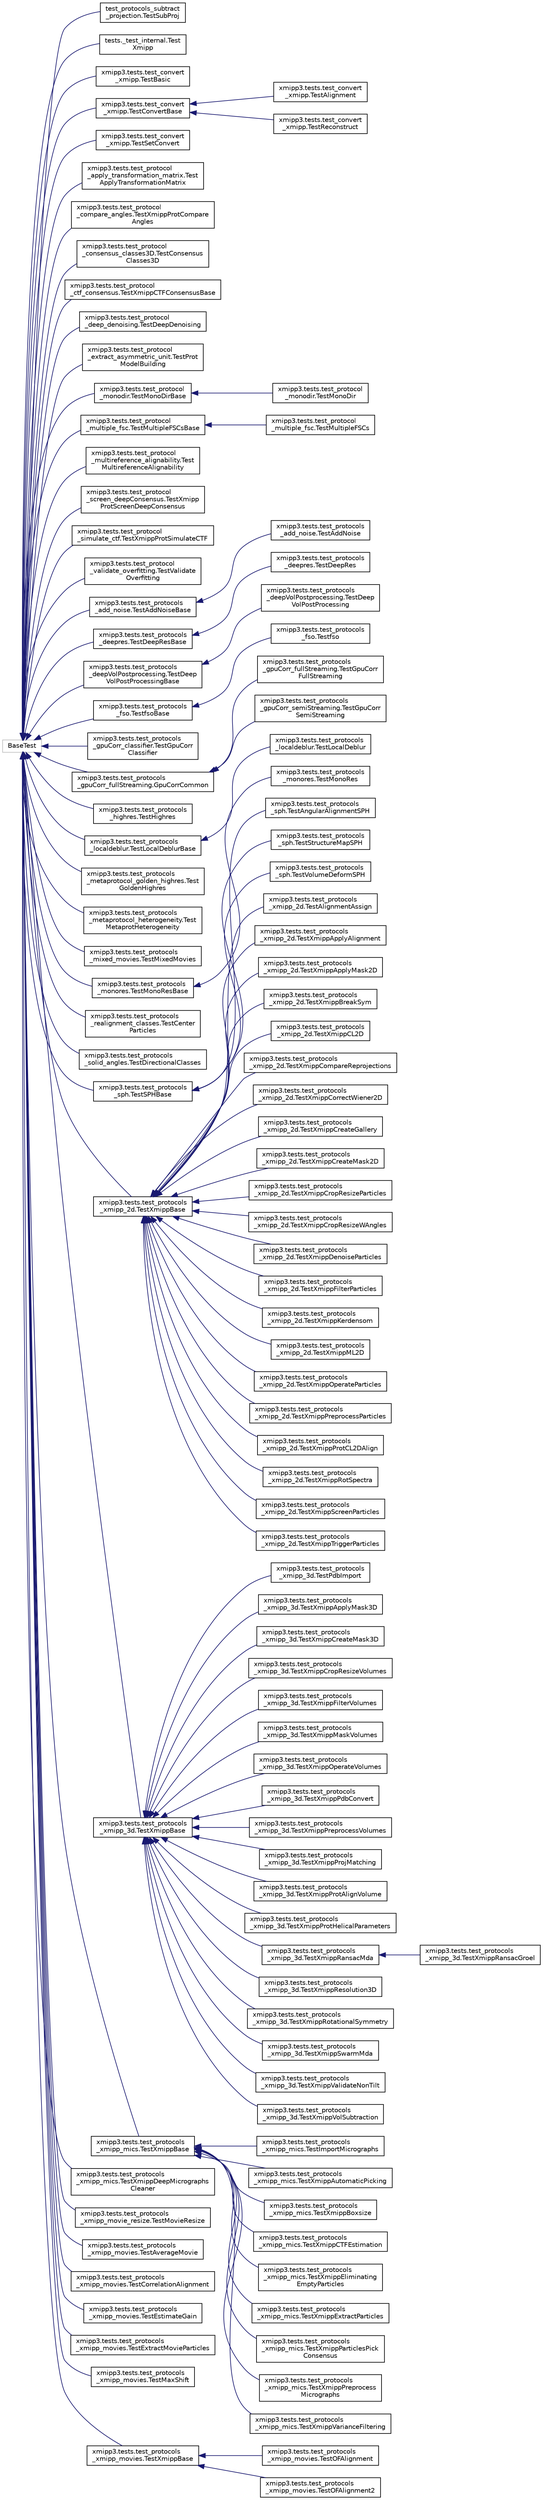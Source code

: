 digraph "Graphical Class Hierarchy"
{
  edge [fontname="Helvetica",fontsize="10",labelfontname="Helvetica",labelfontsize="10"];
  node [fontname="Helvetica",fontsize="10",shape=record];
  rankdir="LR";
  Node502 [label="BaseTest",height=0.2,width=0.4,color="grey75", fillcolor="white", style="filled"];
  Node502 -> Node0 [dir="back",color="midnightblue",fontsize="10",style="solid",fontname="Helvetica"];
  Node0 [label="test_protocols_subtract\l_projection.TestSubProj",height=0.2,width=0.4,color="black", fillcolor="white", style="filled",URL="$classtest__protocols__subtract__projection_1_1TestSubProj.html"];
  Node502 -> Node504 [dir="back",color="midnightblue",fontsize="10",style="solid",fontname="Helvetica"];
  Node504 [label="tests._test_internal.Test\lXmipp",height=0.2,width=0.4,color="black", fillcolor="white", style="filled",URL="$classtests_1_1__test__internal_1_1TestXmipp.html"];
  Node502 -> Node505 [dir="back",color="midnightblue",fontsize="10",style="solid",fontname="Helvetica"];
  Node505 [label="xmipp3.tests.test_convert\l_xmipp.TestBasic",height=0.2,width=0.4,color="black", fillcolor="white", style="filled",URL="$classxmipp3_1_1tests_1_1test__convert__xmipp_1_1TestBasic.html"];
  Node502 -> Node506 [dir="back",color="midnightblue",fontsize="10",style="solid",fontname="Helvetica"];
  Node506 [label="xmipp3.tests.test_convert\l_xmipp.TestConvertBase",height=0.2,width=0.4,color="black", fillcolor="white", style="filled",URL="$classxmipp3_1_1tests_1_1test__convert__xmipp_1_1TestConvertBase.html"];
  Node506 -> Node507 [dir="back",color="midnightblue",fontsize="10",style="solid",fontname="Helvetica"];
  Node507 [label="xmipp3.tests.test_convert\l_xmipp.TestAlignment",height=0.2,width=0.4,color="black", fillcolor="white", style="filled",URL="$classxmipp3_1_1tests_1_1test__convert__xmipp_1_1TestAlignment.html"];
  Node506 -> Node508 [dir="back",color="midnightblue",fontsize="10",style="solid",fontname="Helvetica"];
  Node508 [label="xmipp3.tests.test_convert\l_xmipp.TestReconstruct",height=0.2,width=0.4,color="black", fillcolor="white", style="filled",URL="$classxmipp3_1_1tests_1_1test__convert__xmipp_1_1TestReconstruct.html"];
  Node502 -> Node509 [dir="back",color="midnightblue",fontsize="10",style="solid",fontname="Helvetica"];
  Node509 [label="xmipp3.tests.test_convert\l_xmipp.TestSetConvert",height=0.2,width=0.4,color="black", fillcolor="white", style="filled",URL="$classxmipp3_1_1tests_1_1test__convert__xmipp_1_1TestSetConvert.html"];
  Node502 -> Node510 [dir="back",color="midnightblue",fontsize="10",style="solid",fontname="Helvetica"];
  Node510 [label="xmipp3.tests.test_protocol\l_apply_transformation_matrix.Test\lApplyTransformationMatrix",height=0.2,width=0.4,color="black", fillcolor="white", style="filled",URL="$classxmipp3_1_1tests_1_1test__protocol__apply__transformation__matrix_1_1TestApplyTransformationMatrix.html"];
  Node502 -> Node511 [dir="back",color="midnightblue",fontsize="10",style="solid",fontname="Helvetica"];
  Node511 [label="xmipp3.tests.test_protocol\l_compare_angles.TestXmippProtCompare\lAngles",height=0.2,width=0.4,color="black", fillcolor="white", style="filled",URL="$classxmipp3_1_1tests_1_1test__protocol__compare__angles_1_1TestXmippProtCompareAngles.html"];
  Node502 -> Node512 [dir="back",color="midnightblue",fontsize="10",style="solid",fontname="Helvetica"];
  Node512 [label="xmipp3.tests.test_protocol\l_consensus_classes3D.TestConsensus\lClasses3D",height=0.2,width=0.4,color="black", fillcolor="white", style="filled",URL="$classxmipp3_1_1tests_1_1test__protocol__consensus__classes3D_1_1TestConsensusClasses3D.html"];
  Node502 -> Node513 [dir="back",color="midnightblue",fontsize="10",style="solid",fontname="Helvetica"];
  Node513 [label="xmipp3.tests.test_protocol\l_ctf_consensus.TestXmippCTFConsensusBase",height=0.2,width=0.4,color="black", fillcolor="white", style="filled",URL="$classxmipp3_1_1tests_1_1test__protocol__ctf__consensus_1_1TestXmippCTFConsensusBase.html"];
  Node502 -> Node514 [dir="back",color="midnightblue",fontsize="10",style="solid",fontname="Helvetica"];
  Node514 [label="xmipp3.tests.test_protocol\l_deep_denoising.TestDeepDenoising",height=0.2,width=0.4,color="black", fillcolor="white", style="filled",URL="$classxmipp3_1_1tests_1_1test__protocol__deep__denoising_1_1TestDeepDenoising.html"];
  Node502 -> Node515 [dir="back",color="midnightblue",fontsize="10",style="solid",fontname="Helvetica"];
  Node515 [label="xmipp3.tests.test_protocol\l_extract_asymmetric_unit.TestProt\lModelBuilding",height=0.2,width=0.4,color="black", fillcolor="white", style="filled",URL="$classxmipp3_1_1tests_1_1test__protocol__extract__asymmetric__unit_1_1TestProtModelBuilding.html"];
  Node502 -> Node516 [dir="back",color="midnightblue",fontsize="10",style="solid",fontname="Helvetica"];
  Node516 [label="xmipp3.tests.test_protocol\l_monodir.TestMonoDirBase",height=0.2,width=0.4,color="black", fillcolor="white", style="filled",URL="$classxmipp3_1_1tests_1_1test__protocol__monodir_1_1TestMonoDirBase.html"];
  Node516 -> Node517 [dir="back",color="midnightblue",fontsize="10",style="solid",fontname="Helvetica"];
  Node517 [label="xmipp3.tests.test_protocol\l_monodir.TestMonoDir",height=0.2,width=0.4,color="black", fillcolor="white", style="filled",URL="$classxmipp3_1_1tests_1_1test__protocol__monodir_1_1TestMonoDir.html"];
  Node502 -> Node518 [dir="back",color="midnightblue",fontsize="10",style="solid",fontname="Helvetica"];
  Node518 [label="xmipp3.tests.test_protocol\l_multiple_fsc.TestMultipleFSCsBase",height=0.2,width=0.4,color="black", fillcolor="white", style="filled",URL="$classxmipp3_1_1tests_1_1test__protocol__multiple__fsc_1_1TestMultipleFSCsBase.html"];
  Node518 -> Node519 [dir="back",color="midnightblue",fontsize="10",style="solid",fontname="Helvetica"];
  Node519 [label="xmipp3.tests.test_protocol\l_multiple_fsc.TestMultipleFSCs",height=0.2,width=0.4,color="black", fillcolor="white", style="filled",URL="$classxmipp3_1_1tests_1_1test__protocol__multiple__fsc_1_1TestMultipleFSCs.html"];
  Node502 -> Node520 [dir="back",color="midnightblue",fontsize="10",style="solid",fontname="Helvetica"];
  Node520 [label="xmipp3.tests.test_protocol\l_multireference_alignability.Test\lMultireferenceAlignability",height=0.2,width=0.4,color="black", fillcolor="white", style="filled",URL="$classxmipp3_1_1tests_1_1test__protocol__multireference__alignability_1_1TestMultireferenceAlignability.html"];
  Node502 -> Node521 [dir="back",color="midnightblue",fontsize="10",style="solid",fontname="Helvetica"];
  Node521 [label="xmipp3.tests.test_protocol\l_screen_deepConsensus.TestXmipp\lProtScreenDeepConsensus",height=0.2,width=0.4,color="black", fillcolor="white", style="filled",URL="$classxmipp3_1_1tests_1_1test__protocol__screen__deepConsensus_1_1TestXmippProtScreenDeepConsensus.html"];
  Node502 -> Node522 [dir="back",color="midnightblue",fontsize="10",style="solid",fontname="Helvetica"];
  Node522 [label="xmipp3.tests.test_protocol\l_simulate_ctf.TestXmippProtSimulateCTF",height=0.2,width=0.4,color="black", fillcolor="white", style="filled",URL="$classxmipp3_1_1tests_1_1test__protocol__simulate__ctf_1_1TestXmippProtSimulateCTF.html"];
  Node502 -> Node523 [dir="back",color="midnightblue",fontsize="10",style="solid",fontname="Helvetica"];
  Node523 [label="xmipp3.tests.test_protocol\l_validate_overfitting.TestValidate\lOverfitting",height=0.2,width=0.4,color="black", fillcolor="white", style="filled",URL="$classxmipp3_1_1tests_1_1test__protocol__validate__overfitting_1_1TestValidateOverfitting.html"];
  Node502 -> Node524 [dir="back",color="midnightblue",fontsize="10",style="solid",fontname="Helvetica"];
  Node524 [label="xmipp3.tests.test_protocols\l_add_noise.TestAddNoiseBase",height=0.2,width=0.4,color="black", fillcolor="white", style="filled",URL="$classxmipp3_1_1tests_1_1test__protocols__add__noise_1_1TestAddNoiseBase.html"];
  Node524 -> Node525 [dir="back",color="midnightblue",fontsize="10",style="solid",fontname="Helvetica"];
  Node525 [label="xmipp3.tests.test_protocols\l_add_noise.TestAddNoise",height=0.2,width=0.4,color="black", fillcolor="white", style="filled",URL="$classxmipp3_1_1tests_1_1test__protocols__add__noise_1_1TestAddNoise.html"];
  Node502 -> Node526 [dir="back",color="midnightblue",fontsize="10",style="solid",fontname="Helvetica"];
  Node526 [label="xmipp3.tests.test_protocols\l_deepres.TestDeepResBase",height=0.2,width=0.4,color="black", fillcolor="white", style="filled",URL="$classxmipp3_1_1tests_1_1test__protocols__deepres_1_1TestDeepResBase.html"];
  Node526 -> Node527 [dir="back",color="midnightblue",fontsize="10",style="solid",fontname="Helvetica"];
  Node527 [label="xmipp3.tests.test_protocols\l_deepres.TestDeepRes",height=0.2,width=0.4,color="black", fillcolor="white", style="filled",URL="$classxmipp3_1_1tests_1_1test__protocols__deepres_1_1TestDeepRes.html"];
  Node502 -> Node528 [dir="back",color="midnightblue",fontsize="10",style="solid",fontname="Helvetica"];
  Node528 [label="xmipp3.tests.test_protocols\l_deepVolPostprocessing.TestDeep\lVolPostProcessingBase",height=0.2,width=0.4,color="black", fillcolor="white", style="filled",URL="$classxmipp3_1_1tests_1_1test__protocols__deepVolPostprocessing_1_1TestDeepVolPostProcessingBase.html"];
  Node528 -> Node529 [dir="back",color="midnightblue",fontsize="10",style="solid",fontname="Helvetica"];
  Node529 [label="xmipp3.tests.test_protocols\l_deepVolPostprocessing.TestDeep\lVolPostProcessing",height=0.2,width=0.4,color="black", fillcolor="white", style="filled",URL="$classxmipp3_1_1tests_1_1test__protocols__deepVolPostprocessing_1_1TestDeepVolPostProcessing.html"];
  Node502 -> Node530 [dir="back",color="midnightblue",fontsize="10",style="solid",fontname="Helvetica"];
  Node530 [label="xmipp3.tests.test_protocols\l_fso.TestfsoBase",height=0.2,width=0.4,color="black", fillcolor="white", style="filled",URL="$classxmipp3_1_1tests_1_1test__protocols__fso_1_1TestfsoBase.html"];
  Node530 -> Node531 [dir="back",color="midnightblue",fontsize="10",style="solid",fontname="Helvetica"];
  Node531 [label="xmipp3.tests.test_protocols\l_fso.Testfso",height=0.2,width=0.4,color="black", fillcolor="white", style="filled",URL="$classxmipp3_1_1tests_1_1test__protocols__fso_1_1Testfso.html"];
  Node502 -> Node532 [dir="back",color="midnightblue",fontsize="10",style="solid",fontname="Helvetica"];
  Node532 [label="xmipp3.tests.test_protocols\l_gpuCorr_classifier.TestGpuCorr\lClassifier",height=0.2,width=0.4,color="black", fillcolor="white", style="filled",URL="$classxmipp3_1_1tests_1_1test__protocols__gpuCorr__classifier_1_1TestGpuCorrClassifier.html"];
  Node502 -> Node533 [dir="back",color="midnightblue",fontsize="10",style="solid",fontname="Helvetica"];
  Node533 [label="xmipp3.tests.test_protocols\l_gpuCorr_fullStreaming.GpuCorrCommon",height=0.2,width=0.4,color="black", fillcolor="white", style="filled",URL="$classxmipp3_1_1tests_1_1test__protocols__gpuCorr__fullStreaming_1_1GpuCorrCommon.html"];
  Node533 -> Node534 [dir="back",color="midnightblue",fontsize="10",style="solid",fontname="Helvetica"];
  Node534 [label="xmipp3.tests.test_protocols\l_gpuCorr_fullStreaming.TestGpuCorr\lFullStreaming",height=0.2,width=0.4,color="black", fillcolor="white", style="filled",URL="$classxmipp3_1_1tests_1_1test__protocols__gpuCorr__fullStreaming_1_1TestGpuCorrFullStreaming.html"];
  Node533 -> Node535 [dir="back",color="midnightblue",fontsize="10",style="solid",fontname="Helvetica"];
  Node535 [label="xmipp3.tests.test_protocols\l_gpuCorr_semiStreaming.TestGpuCorr\lSemiStreaming",height=0.2,width=0.4,color="black", fillcolor="white", style="filled",URL="$classxmipp3_1_1tests_1_1test__protocols__gpuCorr__semiStreaming_1_1TestGpuCorrSemiStreaming.html"];
  Node502 -> Node536 [dir="back",color="midnightblue",fontsize="10",style="solid",fontname="Helvetica"];
  Node536 [label="xmipp3.tests.test_protocols\l_highres.TestHighres",height=0.2,width=0.4,color="black", fillcolor="white", style="filled",URL="$classxmipp3_1_1tests_1_1test__protocols__highres_1_1TestHighres.html"];
  Node502 -> Node537 [dir="back",color="midnightblue",fontsize="10",style="solid",fontname="Helvetica"];
  Node537 [label="xmipp3.tests.test_protocols\l_localdeblur.TestLocalDeblurBase",height=0.2,width=0.4,color="black", fillcolor="white", style="filled",URL="$classxmipp3_1_1tests_1_1test__protocols__localdeblur_1_1TestLocalDeblurBase.html"];
  Node537 -> Node538 [dir="back",color="midnightblue",fontsize="10",style="solid",fontname="Helvetica"];
  Node538 [label="xmipp3.tests.test_protocols\l_localdeblur.TestLocalDeblur",height=0.2,width=0.4,color="black", fillcolor="white", style="filled",URL="$classxmipp3_1_1tests_1_1test__protocols__localdeblur_1_1TestLocalDeblur.html"];
  Node502 -> Node539 [dir="back",color="midnightblue",fontsize="10",style="solid",fontname="Helvetica"];
  Node539 [label="xmipp3.tests.test_protocols\l_metaprotocol_golden_highres.Test\lGoldenHighres",height=0.2,width=0.4,color="black", fillcolor="white", style="filled",URL="$classxmipp3_1_1tests_1_1test__protocols__metaprotocol__golden__highres_1_1TestGoldenHighres.html"];
  Node502 -> Node540 [dir="back",color="midnightblue",fontsize="10",style="solid",fontname="Helvetica"];
  Node540 [label="xmipp3.tests.test_protocols\l_metaprotocol_heterogeneity.Test\lMetaprotHeterogeneity",height=0.2,width=0.4,color="black", fillcolor="white", style="filled",URL="$classxmipp3_1_1tests_1_1test__protocols__metaprotocol__heterogeneity_1_1TestMetaprotHeterogeneity.html"];
  Node502 -> Node541 [dir="back",color="midnightblue",fontsize="10",style="solid",fontname="Helvetica"];
  Node541 [label="xmipp3.tests.test_protocols\l_mixed_movies.TestMixedMovies",height=0.2,width=0.4,color="black", fillcolor="white", style="filled",URL="$classxmipp3_1_1tests_1_1test__protocols__mixed__movies_1_1TestMixedMovies.html"];
  Node502 -> Node542 [dir="back",color="midnightblue",fontsize="10",style="solid",fontname="Helvetica"];
  Node542 [label="xmipp3.tests.test_protocols\l_monores.TestMonoResBase",height=0.2,width=0.4,color="black", fillcolor="white", style="filled",URL="$classxmipp3_1_1tests_1_1test__protocols__monores_1_1TestMonoResBase.html"];
  Node542 -> Node543 [dir="back",color="midnightblue",fontsize="10",style="solid",fontname="Helvetica"];
  Node543 [label="xmipp3.tests.test_protocols\l_monores.TestMonoRes",height=0.2,width=0.4,color="black", fillcolor="white", style="filled",URL="$classxmipp3_1_1tests_1_1test__protocols__monores_1_1TestMonoRes.html"];
  Node502 -> Node544 [dir="back",color="midnightblue",fontsize="10",style="solid",fontname="Helvetica"];
  Node544 [label="xmipp3.tests.test_protocols\l_realignment_classes.TestCenter\lParticles",height=0.2,width=0.4,color="black", fillcolor="white", style="filled",URL="$classxmipp3_1_1tests_1_1test__protocols__realignment__classes_1_1TestCenterParticles.html"];
  Node502 -> Node545 [dir="back",color="midnightblue",fontsize="10",style="solid",fontname="Helvetica"];
  Node545 [label="xmipp3.tests.test_protocols\l_solid_angles.TestDirectionalClasses",height=0.2,width=0.4,color="black", fillcolor="white", style="filled",URL="$classxmipp3_1_1tests_1_1test__protocols__solid__angles_1_1TestDirectionalClasses.html"];
  Node502 -> Node546 [dir="back",color="midnightblue",fontsize="10",style="solid",fontname="Helvetica"];
  Node546 [label="xmipp3.tests.test_protocols\l_sph.TestSPHBase",height=0.2,width=0.4,color="black", fillcolor="white", style="filled",URL="$classxmipp3_1_1tests_1_1test__protocols__sph_1_1TestSPHBase.html"];
  Node546 -> Node547 [dir="back",color="midnightblue",fontsize="10",style="solid",fontname="Helvetica"];
  Node547 [label="xmipp3.tests.test_protocols\l_sph.TestAngularAlignmentSPH",height=0.2,width=0.4,color="black", fillcolor="white", style="filled",URL="$classxmipp3_1_1tests_1_1test__protocols__sph_1_1TestAngularAlignmentSPH.html"];
  Node546 -> Node548 [dir="back",color="midnightblue",fontsize="10",style="solid",fontname="Helvetica"];
  Node548 [label="xmipp3.tests.test_protocols\l_sph.TestStructureMapSPH",height=0.2,width=0.4,color="black", fillcolor="white", style="filled",URL="$classxmipp3_1_1tests_1_1test__protocols__sph_1_1TestStructureMapSPH.html"];
  Node546 -> Node549 [dir="back",color="midnightblue",fontsize="10",style="solid",fontname="Helvetica"];
  Node549 [label="xmipp3.tests.test_protocols\l_sph.TestVolumeDeformSPH",height=0.2,width=0.4,color="black", fillcolor="white", style="filled",URL="$classxmipp3_1_1tests_1_1test__protocols__sph_1_1TestVolumeDeformSPH.html"];
  Node502 -> Node550 [dir="back",color="midnightblue",fontsize="10",style="solid",fontname="Helvetica"];
  Node550 [label="xmipp3.tests.test_protocols\l_xmipp_2d.TestXmippBase",height=0.2,width=0.4,color="black", fillcolor="white", style="filled",URL="$classxmipp3_1_1tests_1_1test__protocols__xmipp__2d_1_1TestXmippBase.html"];
  Node550 -> Node551 [dir="back",color="midnightblue",fontsize="10",style="solid",fontname="Helvetica"];
  Node551 [label="xmipp3.tests.test_protocols\l_xmipp_2d.TestAlignmentAssign",height=0.2,width=0.4,color="black", fillcolor="white", style="filled",URL="$classxmipp3_1_1tests_1_1test__protocols__xmipp__2d_1_1TestAlignmentAssign.html"];
  Node550 -> Node552 [dir="back",color="midnightblue",fontsize="10",style="solid",fontname="Helvetica"];
  Node552 [label="xmipp3.tests.test_protocols\l_xmipp_2d.TestXmippApplyAlignment",height=0.2,width=0.4,color="black", fillcolor="white", style="filled",URL="$classxmipp3_1_1tests_1_1test__protocols__xmipp__2d_1_1TestXmippApplyAlignment.html"];
  Node550 -> Node553 [dir="back",color="midnightblue",fontsize="10",style="solid",fontname="Helvetica"];
  Node553 [label="xmipp3.tests.test_protocols\l_xmipp_2d.TestXmippApplyMask2D",height=0.2,width=0.4,color="black", fillcolor="white", style="filled",URL="$classxmipp3_1_1tests_1_1test__protocols__xmipp__2d_1_1TestXmippApplyMask2D.html"];
  Node550 -> Node554 [dir="back",color="midnightblue",fontsize="10",style="solid",fontname="Helvetica"];
  Node554 [label="xmipp3.tests.test_protocols\l_xmipp_2d.TestXmippBreakSym",height=0.2,width=0.4,color="black", fillcolor="white", style="filled",URL="$classxmipp3_1_1tests_1_1test__protocols__xmipp__2d_1_1TestXmippBreakSym.html"];
  Node550 -> Node555 [dir="back",color="midnightblue",fontsize="10",style="solid",fontname="Helvetica"];
  Node555 [label="xmipp3.tests.test_protocols\l_xmipp_2d.TestXmippCL2D",height=0.2,width=0.4,color="black", fillcolor="white", style="filled",URL="$classxmipp3_1_1tests_1_1test__protocols__xmipp__2d_1_1TestXmippCL2D.html"];
  Node550 -> Node556 [dir="back",color="midnightblue",fontsize="10",style="solid",fontname="Helvetica"];
  Node556 [label="xmipp3.tests.test_protocols\l_xmipp_2d.TestXmippCompareReprojections",height=0.2,width=0.4,color="black", fillcolor="white", style="filled",URL="$classxmipp3_1_1tests_1_1test__protocols__xmipp__2d_1_1TestXmippCompareReprojections.html"];
  Node550 -> Node557 [dir="back",color="midnightblue",fontsize="10",style="solid",fontname="Helvetica"];
  Node557 [label="xmipp3.tests.test_protocols\l_xmipp_2d.TestXmippCorrectWiener2D",height=0.2,width=0.4,color="black", fillcolor="white", style="filled",URL="$classxmipp3_1_1tests_1_1test__protocols__xmipp__2d_1_1TestXmippCorrectWiener2D.html"];
  Node550 -> Node558 [dir="back",color="midnightblue",fontsize="10",style="solid",fontname="Helvetica"];
  Node558 [label="xmipp3.tests.test_protocols\l_xmipp_2d.TestXmippCreateGallery",height=0.2,width=0.4,color="black", fillcolor="white", style="filled",URL="$classxmipp3_1_1tests_1_1test__protocols__xmipp__2d_1_1TestXmippCreateGallery.html"];
  Node550 -> Node559 [dir="back",color="midnightblue",fontsize="10",style="solid",fontname="Helvetica"];
  Node559 [label="xmipp3.tests.test_protocols\l_xmipp_2d.TestXmippCreateMask2D",height=0.2,width=0.4,color="black", fillcolor="white", style="filled",URL="$classxmipp3_1_1tests_1_1test__protocols__xmipp__2d_1_1TestXmippCreateMask2D.html"];
  Node550 -> Node560 [dir="back",color="midnightblue",fontsize="10",style="solid",fontname="Helvetica"];
  Node560 [label="xmipp3.tests.test_protocols\l_xmipp_2d.TestXmippCropResizeParticles",height=0.2,width=0.4,color="black", fillcolor="white", style="filled",URL="$classxmipp3_1_1tests_1_1test__protocols__xmipp__2d_1_1TestXmippCropResizeParticles.html"];
  Node550 -> Node561 [dir="back",color="midnightblue",fontsize="10",style="solid",fontname="Helvetica"];
  Node561 [label="xmipp3.tests.test_protocols\l_xmipp_2d.TestXmippCropResizeWAngles",height=0.2,width=0.4,color="black", fillcolor="white", style="filled",URL="$classxmipp3_1_1tests_1_1test__protocols__xmipp__2d_1_1TestXmippCropResizeWAngles.html"];
  Node550 -> Node562 [dir="back",color="midnightblue",fontsize="10",style="solid",fontname="Helvetica"];
  Node562 [label="xmipp3.tests.test_protocols\l_xmipp_2d.TestXmippDenoiseParticles",height=0.2,width=0.4,color="black", fillcolor="white", style="filled",URL="$classxmipp3_1_1tests_1_1test__protocols__xmipp__2d_1_1TestXmippDenoiseParticles.html"];
  Node550 -> Node563 [dir="back",color="midnightblue",fontsize="10",style="solid",fontname="Helvetica"];
  Node563 [label="xmipp3.tests.test_protocols\l_xmipp_2d.TestXmippFilterParticles",height=0.2,width=0.4,color="black", fillcolor="white", style="filled",URL="$classxmipp3_1_1tests_1_1test__protocols__xmipp__2d_1_1TestXmippFilterParticles.html"];
  Node550 -> Node564 [dir="back",color="midnightblue",fontsize="10",style="solid",fontname="Helvetica"];
  Node564 [label="xmipp3.tests.test_protocols\l_xmipp_2d.TestXmippKerdensom",height=0.2,width=0.4,color="black", fillcolor="white", style="filled",URL="$classxmipp3_1_1tests_1_1test__protocols__xmipp__2d_1_1TestXmippKerdensom.html"];
  Node550 -> Node565 [dir="back",color="midnightblue",fontsize="10",style="solid",fontname="Helvetica"];
  Node565 [label="xmipp3.tests.test_protocols\l_xmipp_2d.TestXmippML2D",height=0.2,width=0.4,color="black", fillcolor="white", style="filled",URL="$classxmipp3_1_1tests_1_1test__protocols__xmipp__2d_1_1TestXmippML2D.html"];
  Node550 -> Node566 [dir="back",color="midnightblue",fontsize="10",style="solid",fontname="Helvetica"];
  Node566 [label="xmipp3.tests.test_protocols\l_xmipp_2d.TestXmippOperateParticles",height=0.2,width=0.4,color="black", fillcolor="white", style="filled",URL="$classxmipp3_1_1tests_1_1test__protocols__xmipp__2d_1_1TestXmippOperateParticles.html"];
  Node550 -> Node567 [dir="back",color="midnightblue",fontsize="10",style="solid",fontname="Helvetica"];
  Node567 [label="xmipp3.tests.test_protocols\l_xmipp_2d.TestXmippPreprocessParticles",height=0.2,width=0.4,color="black", fillcolor="white", style="filled",URL="$classxmipp3_1_1tests_1_1test__protocols__xmipp__2d_1_1TestXmippPreprocessParticles.html"];
  Node550 -> Node568 [dir="back",color="midnightblue",fontsize="10",style="solid",fontname="Helvetica"];
  Node568 [label="xmipp3.tests.test_protocols\l_xmipp_2d.TestXmippProtCL2DAlign",height=0.2,width=0.4,color="black", fillcolor="white", style="filled",URL="$classxmipp3_1_1tests_1_1test__protocols__xmipp__2d_1_1TestXmippProtCL2DAlign.html"];
  Node550 -> Node569 [dir="back",color="midnightblue",fontsize="10",style="solid",fontname="Helvetica"];
  Node569 [label="xmipp3.tests.test_protocols\l_xmipp_2d.TestXmippRotSpectra",height=0.2,width=0.4,color="black", fillcolor="white", style="filled",URL="$classxmipp3_1_1tests_1_1test__protocols__xmipp__2d_1_1TestXmippRotSpectra.html"];
  Node550 -> Node570 [dir="back",color="midnightblue",fontsize="10",style="solid",fontname="Helvetica"];
  Node570 [label="xmipp3.tests.test_protocols\l_xmipp_2d.TestXmippScreenParticles",height=0.2,width=0.4,color="black", fillcolor="white", style="filled",URL="$classxmipp3_1_1tests_1_1test__protocols__xmipp__2d_1_1TestXmippScreenParticles.html"];
  Node550 -> Node571 [dir="back",color="midnightblue",fontsize="10",style="solid",fontname="Helvetica"];
  Node571 [label="xmipp3.tests.test_protocols\l_xmipp_2d.TestXmippTriggerParticles",height=0.2,width=0.4,color="black", fillcolor="white", style="filled",URL="$classxmipp3_1_1tests_1_1test__protocols__xmipp__2d_1_1TestXmippTriggerParticles.html"];
  Node502 -> Node572 [dir="back",color="midnightblue",fontsize="10",style="solid",fontname="Helvetica"];
  Node572 [label="xmipp3.tests.test_protocols\l_xmipp_3d.TestXmippBase",height=0.2,width=0.4,color="black", fillcolor="white", style="filled",URL="$classxmipp3_1_1tests_1_1test__protocols__xmipp__3d_1_1TestXmippBase.html"];
  Node572 -> Node573 [dir="back",color="midnightblue",fontsize="10",style="solid",fontname="Helvetica"];
  Node573 [label="xmipp3.tests.test_protocols\l_xmipp_3d.TestPdbImport",height=0.2,width=0.4,color="black", fillcolor="white", style="filled",URL="$classxmipp3_1_1tests_1_1test__protocols__xmipp__3d_1_1TestPdbImport.html"];
  Node572 -> Node574 [dir="back",color="midnightblue",fontsize="10",style="solid",fontname="Helvetica"];
  Node574 [label="xmipp3.tests.test_protocols\l_xmipp_3d.TestXmippApplyMask3D",height=0.2,width=0.4,color="black", fillcolor="white", style="filled",URL="$classxmipp3_1_1tests_1_1test__protocols__xmipp__3d_1_1TestXmippApplyMask3D.html"];
  Node572 -> Node575 [dir="back",color="midnightblue",fontsize="10",style="solid",fontname="Helvetica"];
  Node575 [label="xmipp3.tests.test_protocols\l_xmipp_3d.TestXmippCreateMask3D",height=0.2,width=0.4,color="black", fillcolor="white", style="filled",URL="$classxmipp3_1_1tests_1_1test__protocols__xmipp__3d_1_1TestXmippCreateMask3D.html"];
  Node572 -> Node576 [dir="back",color="midnightblue",fontsize="10",style="solid",fontname="Helvetica"];
  Node576 [label="xmipp3.tests.test_protocols\l_xmipp_3d.TestXmippCropResizeVolumes",height=0.2,width=0.4,color="black", fillcolor="white", style="filled",URL="$classxmipp3_1_1tests_1_1test__protocols__xmipp__3d_1_1TestXmippCropResizeVolumes.html"];
  Node572 -> Node577 [dir="back",color="midnightblue",fontsize="10",style="solid",fontname="Helvetica"];
  Node577 [label="xmipp3.tests.test_protocols\l_xmipp_3d.TestXmippFilterVolumes",height=0.2,width=0.4,color="black", fillcolor="white", style="filled",URL="$classxmipp3_1_1tests_1_1test__protocols__xmipp__3d_1_1TestXmippFilterVolumes.html"];
  Node572 -> Node578 [dir="back",color="midnightblue",fontsize="10",style="solid",fontname="Helvetica"];
  Node578 [label="xmipp3.tests.test_protocols\l_xmipp_3d.TestXmippMaskVolumes",height=0.2,width=0.4,color="black", fillcolor="white", style="filled",URL="$classxmipp3_1_1tests_1_1test__protocols__xmipp__3d_1_1TestXmippMaskVolumes.html"];
  Node572 -> Node579 [dir="back",color="midnightblue",fontsize="10",style="solid",fontname="Helvetica"];
  Node579 [label="xmipp3.tests.test_protocols\l_xmipp_3d.TestXmippOperateVolumes",height=0.2,width=0.4,color="black", fillcolor="white", style="filled",URL="$classxmipp3_1_1tests_1_1test__protocols__xmipp__3d_1_1TestXmippOperateVolumes.html"];
  Node572 -> Node580 [dir="back",color="midnightblue",fontsize="10",style="solid",fontname="Helvetica"];
  Node580 [label="xmipp3.tests.test_protocols\l_xmipp_3d.TestXmippPdbConvert",height=0.2,width=0.4,color="black", fillcolor="white", style="filled",URL="$classxmipp3_1_1tests_1_1test__protocols__xmipp__3d_1_1TestXmippPdbConvert.html"];
  Node572 -> Node581 [dir="back",color="midnightblue",fontsize="10",style="solid",fontname="Helvetica"];
  Node581 [label="xmipp3.tests.test_protocols\l_xmipp_3d.TestXmippPreprocessVolumes",height=0.2,width=0.4,color="black", fillcolor="white", style="filled",URL="$classxmipp3_1_1tests_1_1test__protocols__xmipp__3d_1_1TestXmippPreprocessVolumes.html"];
  Node572 -> Node582 [dir="back",color="midnightblue",fontsize="10",style="solid",fontname="Helvetica"];
  Node582 [label="xmipp3.tests.test_protocols\l_xmipp_3d.TestXmippProjMatching",height=0.2,width=0.4,color="black", fillcolor="white", style="filled",URL="$classxmipp3_1_1tests_1_1test__protocols__xmipp__3d_1_1TestXmippProjMatching.html"];
  Node572 -> Node583 [dir="back",color="midnightblue",fontsize="10",style="solid",fontname="Helvetica"];
  Node583 [label="xmipp3.tests.test_protocols\l_xmipp_3d.TestXmippProtAlignVolume",height=0.2,width=0.4,color="black", fillcolor="white", style="filled",URL="$classxmipp3_1_1tests_1_1test__protocols__xmipp__3d_1_1TestXmippProtAlignVolume.html"];
  Node572 -> Node584 [dir="back",color="midnightblue",fontsize="10",style="solid",fontname="Helvetica"];
  Node584 [label="xmipp3.tests.test_protocols\l_xmipp_3d.TestXmippProtHelicalParameters",height=0.2,width=0.4,color="black", fillcolor="white", style="filled",URL="$classxmipp3_1_1tests_1_1test__protocols__xmipp__3d_1_1TestXmippProtHelicalParameters.html"];
  Node572 -> Node585 [dir="back",color="midnightblue",fontsize="10",style="solid",fontname="Helvetica"];
  Node585 [label="xmipp3.tests.test_protocols\l_xmipp_3d.TestXmippRansacMda",height=0.2,width=0.4,color="black", fillcolor="white", style="filled",URL="$classxmipp3_1_1tests_1_1test__protocols__xmipp__3d_1_1TestXmippRansacMda.html"];
  Node585 -> Node586 [dir="back",color="midnightblue",fontsize="10",style="solid",fontname="Helvetica"];
  Node586 [label="xmipp3.tests.test_protocols\l_xmipp_3d.TestXmippRansacGroel",height=0.2,width=0.4,color="black", fillcolor="white", style="filled",URL="$classxmipp3_1_1tests_1_1test__protocols__xmipp__3d_1_1TestXmippRansacGroel.html"];
  Node572 -> Node587 [dir="back",color="midnightblue",fontsize="10",style="solid",fontname="Helvetica"];
  Node587 [label="xmipp3.tests.test_protocols\l_xmipp_3d.TestXmippResolution3D",height=0.2,width=0.4,color="black", fillcolor="white", style="filled",URL="$classxmipp3_1_1tests_1_1test__protocols__xmipp__3d_1_1TestXmippResolution3D.html"];
  Node572 -> Node588 [dir="back",color="midnightblue",fontsize="10",style="solid",fontname="Helvetica"];
  Node588 [label="xmipp3.tests.test_protocols\l_xmipp_3d.TestXmippRotationalSymmetry",height=0.2,width=0.4,color="black", fillcolor="white", style="filled",URL="$classxmipp3_1_1tests_1_1test__protocols__xmipp__3d_1_1TestXmippRotationalSymmetry.html"];
  Node572 -> Node589 [dir="back",color="midnightblue",fontsize="10",style="solid",fontname="Helvetica"];
  Node589 [label="xmipp3.tests.test_protocols\l_xmipp_3d.TestXmippSwarmMda",height=0.2,width=0.4,color="black", fillcolor="white", style="filled",URL="$classxmipp3_1_1tests_1_1test__protocols__xmipp__3d_1_1TestXmippSwarmMda.html"];
  Node572 -> Node590 [dir="back",color="midnightblue",fontsize="10",style="solid",fontname="Helvetica"];
  Node590 [label="xmipp3.tests.test_protocols\l_xmipp_3d.TestXmippValidateNonTilt",height=0.2,width=0.4,color="black", fillcolor="white", style="filled",URL="$classxmipp3_1_1tests_1_1test__protocols__xmipp__3d_1_1TestXmippValidateNonTilt.html"];
  Node572 -> Node591 [dir="back",color="midnightblue",fontsize="10",style="solid",fontname="Helvetica"];
  Node591 [label="xmipp3.tests.test_protocols\l_xmipp_3d.TestXmippVolSubtraction",height=0.2,width=0.4,color="black", fillcolor="white", style="filled",URL="$classxmipp3_1_1tests_1_1test__protocols__xmipp__3d_1_1TestXmippVolSubtraction.html"];
  Node502 -> Node592 [dir="back",color="midnightblue",fontsize="10",style="solid",fontname="Helvetica"];
  Node592 [label="xmipp3.tests.test_protocols\l_xmipp_mics.TestXmippBase",height=0.2,width=0.4,color="black", fillcolor="white", style="filled",URL="$classxmipp3_1_1tests_1_1test__protocols__xmipp__mics_1_1TestXmippBase.html"];
  Node592 -> Node593 [dir="back",color="midnightblue",fontsize="10",style="solid",fontname="Helvetica"];
  Node593 [label="xmipp3.tests.test_protocols\l_xmipp_mics.TestImportMicrographs",height=0.2,width=0.4,color="black", fillcolor="white", style="filled",URL="$classxmipp3_1_1tests_1_1test__protocols__xmipp__mics_1_1TestImportMicrographs.html"];
  Node592 -> Node594 [dir="back",color="midnightblue",fontsize="10",style="solid",fontname="Helvetica"];
  Node594 [label="xmipp3.tests.test_protocols\l_xmipp_mics.TestXmippAutomaticPicking",height=0.2,width=0.4,color="black", fillcolor="white", style="filled",URL="$classxmipp3_1_1tests_1_1test__protocols__xmipp__mics_1_1TestXmippAutomaticPicking.html"];
  Node592 -> Node595 [dir="back",color="midnightblue",fontsize="10",style="solid",fontname="Helvetica"];
  Node595 [label="xmipp3.tests.test_protocols\l_xmipp_mics.TestXmippBoxsize",height=0.2,width=0.4,color="black", fillcolor="white", style="filled",URL="$classxmipp3_1_1tests_1_1test__protocols__xmipp__mics_1_1TestXmippBoxsize.html"];
  Node592 -> Node596 [dir="back",color="midnightblue",fontsize="10",style="solid",fontname="Helvetica"];
  Node596 [label="xmipp3.tests.test_protocols\l_xmipp_mics.TestXmippCTFEstimation",height=0.2,width=0.4,color="black", fillcolor="white", style="filled",URL="$classxmipp3_1_1tests_1_1test__protocols__xmipp__mics_1_1TestXmippCTFEstimation.html"];
  Node592 -> Node597 [dir="back",color="midnightblue",fontsize="10",style="solid",fontname="Helvetica"];
  Node597 [label="xmipp3.tests.test_protocols\l_xmipp_mics.TestXmippEliminating\lEmptyParticles",height=0.2,width=0.4,color="black", fillcolor="white", style="filled",URL="$classxmipp3_1_1tests_1_1test__protocols__xmipp__mics_1_1TestXmippEliminatingEmptyParticles.html"];
  Node592 -> Node598 [dir="back",color="midnightblue",fontsize="10",style="solid",fontname="Helvetica"];
  Node598 [label="xmipp3.tests.test_protocols\l_xmipp_mics.TestXmippExtractParticles",height=0.2,width=0.4,color="black", fillcolor="white", style="filled",URL="$classxmipp3_1_1tests_1_1test__protocols__xmipp__mics_1_1TestXmippExtractParticles.html"];
  Node592 -> Node599 [dir="back",color="midnightblue",fontsize="10",style="solid",fontname="Helvetica"];
  Node599 [label="xmipp3.tests.test_protocols\l_xmipp_mics.TestXmippParticlesPick\lConsensus",height=0.2,width=0.4,color="black", fillcolor="white", style="filled",URL="$classxmipp3_1_1tests_1_1test__protocols__xmipp__mics_1_1TestXmippParticlesPickConsensus.html"];
  Node592 -> Node600 [dir="back",color="midnightblue",fontsize="10",style="solid",fontname="Helvetica"];
  Node600 [label="xmipp3.tests.test_protocols\l_xmipp_mics.TestXmippPreprocess\lMicrographs",height=0.2,width=0.4,color="black", fillcolor="white", style="filled",URL="$classxmipp3_1_1tests_1_1test__protocols__xmipp__mics_1_1TestXmippPreprocessMicrographs.html"];
  Node592 -> Node601 [dir="back",color="midnightblue",fontsize="10",style="solid",fontname="Helvetica"];
  Node601 [label="xmipp3.tests.test_protocols\l_xmipp_mics.TestXmippVarianceFiltering",height=0.2,width=0.4,color="black", fillcolor="white", style="filled",URL="$classxmipp3_1_1tests_1_1test__protocols__xmipp__mics_1_1TestXmippVarianceFiltering.html"];
  Node502 -> Node602 [dir="back",color="midnightblue",fontsize="10",style="solid",fontname="Helvetica"];
  Node602 [label="xmipp3.tests.test_protocols\l_xmipp_mics.TestXmippDeepMicrographs\lCleaner",height=0.2,width=0.4,color="black", fillcolor="white", style="filled",URL="$classxmipp3_1_1tests_1_1test__protocols__xmipp__mics_1_1TestXmippDeepMicrographsCleaner.html"];
  Node502 -> Node603 [dir="back",color="midnightblue",fontsize="10",style="solid",fontname="Helvetica"];
  Node603 [label="xmipp3.tests.test_protocols\l_xmipp_movie_resize.TestMovieResize",height=0.2,width=0.4,color="black", fillcolor="white", style="filled",URL="$classxmipp3_1_1tests_1_1test__protocols__xmipp__movie__resize_1_1TestMovieResize.html"];
  Node502 -> Node604 [dir="back",color="midnightblue",fontsize="10",style="solid",fontname="Helvetica"];
  Node604 [label="xmipp3.tests.test_protocols\l_xmipp_movies.TestAverageMovie",height=0.2,width=0.4,color="black", fillcolor="white", style="filled",URL="$classxmipp3_1_1tests_1_1test__protocols__xmipp__movies_1_1TestAverageMovie.html"];
  Node502 -> Node605 [dir="back",color="midnightblue",fontsize="10",style="solid",fontname="Helvetica"];
  Node605 [label="xmipp3.tests.test_protocols\l_xmipp_movies.TestCorrelationAlignment",height=0.2,width=0.4,color="black", fillcolor="white", style="filled",URL="$classxmipp3_1_1tests_1_1test__protocols__xmipp__movies_1_1TestCorrelationAlignment.html"];
  Node502 -> Node606 [dir="back",color="midnightblue",fontsize="10",style="solid",fontname="Helvetica"];
  Node606 [label="xmipp3.tests.test_protocols\l_xmipp_movies.TestEstimateGain",height=0.2,width=0.4,color="black", fillcolor="white", style="filled",URL="$classxmipp3_1_1tests_1_1test__protocols__xmipp__movies_1_1TestEstimateGain.html"];
  Node502 -> Node607 [dir="back",color="midnightblue",fontsize="10",style="solid",fontname="Helvetica"];
  Node607 [label="xmipp3.tests.test_protocols\l_xmipp_movies.TestExtractMovieParticles",height=0.2,width=0.4,color="black", fillcolor="white", style="filled",URL="$classxmipp3_1_1tests_1_1test__protocols__xmipp__movies_1_1TestExtractMovieParticles.html"];
  Node502 -> Node608 [dir="back",color="midnightblue",fontsize="10",style="solid",fontname="Helvetica"];
  Node608 [label="xmipp3.tests.test_protocols\l_xmipp_movies.TestMaxShift",height=0.2,width=0.4,color="black", fillcolor="white", style="filled",URL="$classxmipp3_1_1tests_1_1test__protocols__xmipp__movies_1_1TestMaxShift.html"];
  Node502 -> Node609 [dir="back",color="midnightblue",fontsize="10",style="solid",fontname="Helvetica"];
  Node609 [label="xmipp3.tests.test_protocols\l_xmipp_movies.TestXmippBase",height=0.2,width=0.4,color="black", fillcolor="white", style="filled",URL="$classxmipp3_1_1tests_1_1test__protocols__xmipp__movies_1_1TestXmippBase.html"];
  Node609 -> Node610 [dir="back",color="midnightblue",fontsize="10",style="solid",fontname="Helvetica"];
  Node610 [label="xmipp3.tests.test_protocols\l_xmipp_movies.TestOFAlignment",height=0.2,width=0.4,color="black", fillcolor="white", style="filled",URL="$classxmipp3_1_1tests_1_1test__protocols__xmipp__movies_1_1TestOFAlignment.html"];
  Node609 -> Node611 [dir="back",color="midnightblue",fontsize="10",style="solid",fontname="Helvetica"];
  Node611 [label="xmipp3.tests.test_protocols\l_xmipp_movies.TestOFAlignment2",height=0.2,width=0.4,color="black", fillcolor="white", style="filled",URL="$classxmipp3_1_1tests_1_1test__protocols__xmipp__movies_1_1TestOFAlignment2.html"];
}
